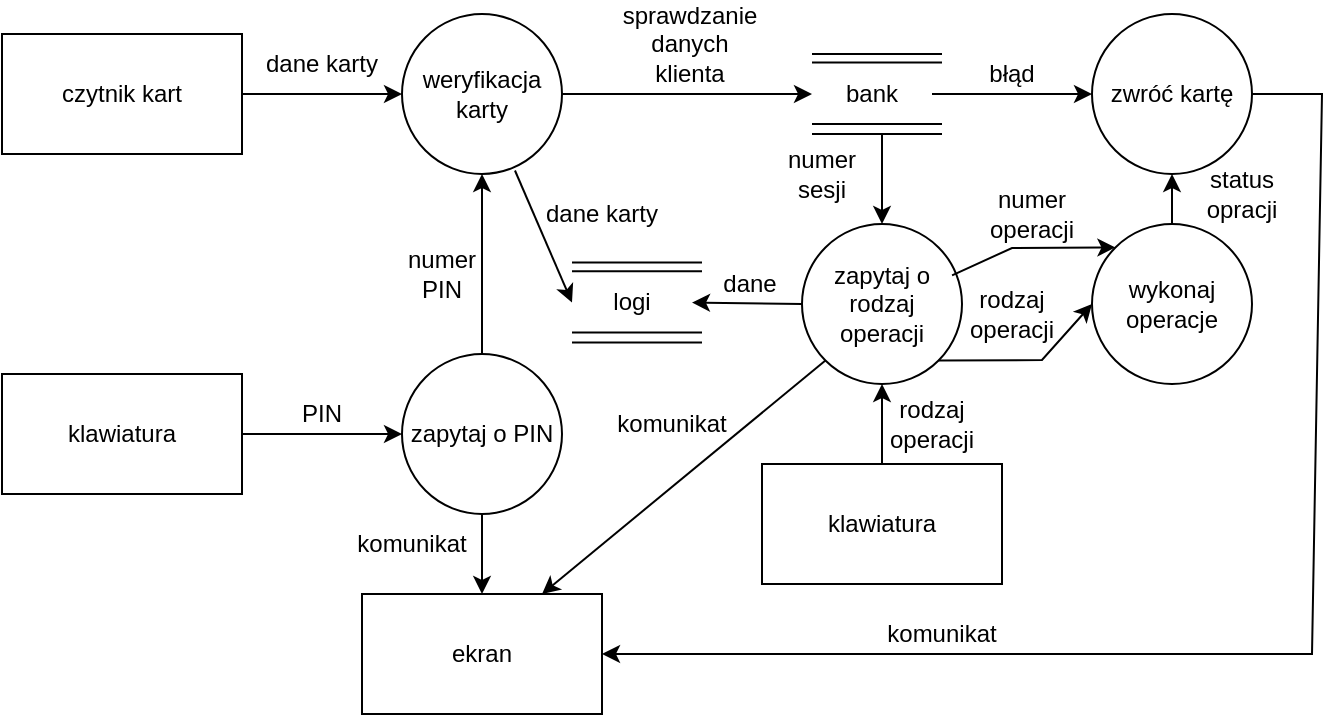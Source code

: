 <mxfile version="24.7.17">
  <diagram name="Strona-1" id="08yl5DYZXxRefjPKrMa3">
    <mxGraphModel dx="989" dy="509" grid="1" gridSize="5" guides="1" tooltips="1" connect="1" arrows="1" fold="1" page="1" pageScale="1" pageWidth="827" pageHeight="1169" math="0" shadow="0">
      <root>
        <mxCell id="0" />
        <mxCell id="1" parent="0" />
        <mxCell id="HhEpwgiFY-S1FEsXRywT-3" style="edgeStyle=orthogonalEdgeStyle;rounded=0;orthogonalLoop=1;jettySize=auto;html=1;exitX=1;exitY=0.5;exitDx=0;exitDy=0;" edge="1" parent="1" source="HhEpwgiFY-S1FEsXRywT-1" target="HhEpwgiFY-S1FEsXRywT-2">
          <mxGeometry relative="1" as="geometry" />
        </mxCell>
        <mxCell id="HhEpwgiFY-S1FEsXRywT-1" value="czytnik kart" style="rounded=0;whiteSpace=wrap;html=1;" vertex="1" parent="1">
          <mxGeometry x="40" y="80" width="120" height="60" as="geometry" />
        </mxCell>
        <mxCell id="HhEpwgiFY-S1FEsXRywT-2" value="weryfikacja karty" style="ellipse;whiteSpace=wrap;html=1;aspect=fixed;" vertex="1" parent="1">
          <mxGeometry x="240" y="70" width="80" height="80" as="geometry" />
        </mxCell>
        <mxCell id="HhEpwgiFY-S1FEsXRywT-4" value="dane karty" style="text;html=1;align=center;verticalAlign=middle;whiteSpace=wrap;rounded=0;" vertex="1" parent="1">
          <mxGeometry x="170" y="80" width="60" height="30" as="geometry" />
        </mxCell>
        <mxCell id="HhEpwgiFY-S1FEsXRywT-5" value="bank" style="text;html=1;align=center;verticalAlign=middle;whiteSpace=wrap;rounded=0;" vertex="1" parent="1">
          <mxGeometry x="445" y="95" width="60" height="30" as="geometry" />
        </mxCell>
        <mxCell id="HhEpwgiFY-S1FEsXRywT-6" value="" style="endArrow=none;html=1;rounded=0;" edge="1" parent="1">
          <mxGeometry width="50" height="50" relative="1" as="geometry">
            <mxPoint x="445" y="94.31" as="sourcePoint" />
            <mxPoint x="510" y="94.31" as="targetPoint" />
          </mxGeometry>
        </mxCell>
        <mxCell id="HhEpwgiFY-S1FEsXRywT-7" value="" style="endArrow=none;html=1;rounded=0;" edge="1" parent="1">
          <mxGeometry width="50" height="50" relative="1" as="geometry">
            <mxPoint x="445" y="90" as="sourcePoint" />
            <mxPoint x="510" y="90" as="targetPoint" />
          </mxGeometry>
        </mxCell>
        <mxCell id="HhEpwgiFY-S1FEsXRywT-8" value="" style="endArrow=none;html=1;rounded=0;" edge="1" parent="1">
          <mxGeometry width="50" height="50" relative="1" as="geometry">
            <mxPoint x="445" y="125" as="sourcePoint" />
            <mxPoint x="510" y="125" as="targetPoint" />
          </mxGeometry>
        </mxCell>
        <mxCell id="HhEpwgiFY-S1FEsXRywT-9" value="" style="endArrow=none;html=1;rounded=0;" edge="1" parent="1">
          <mxGeometry width="50" height="50" relative="1" as="geometry">
            <mxPoint x="445" y="130" as="sourcePoint" />
            <mxPoint x="510" y="130" as="targetPoint" />
          </mxGeometry>
        </mxCell>
        <mxCell id="HhEpwgiFY-S1FEsXRywT-10" value="" style="endArrow=classic;html=1;rounded=0;exitX=1;exitY=0.5;exitDx=0;exitDy=0;entryX=0;entryY=0.5;entryDx=0;entryDy=0;" edge="1" parent="1" source="HhEpwgiFY-S1FEsXRywT-2" target="HhEpwgiFY-S1FEsXRywT-5">
          <mxGeometry width="50" height="50" relative="1" as="geometry">
            <mxPoint x="480" y="250" as="sourcePoint" />
            <mxPoint x="530" y="200" as="targetPoint" />
          </mxGeometry>
        </mxCell>
        <mxCell id="HhEpwgiFY-S1FEsXRywT-11" value="sprawdzanie danych klienta" style="text;html=1;align=center;verticalAlign=middle;whiteSpace=wrap;rounded=0;" vertex="1" parent="1">
          <mxGeometry x="354" y="70" width="60" height="30" as="geometry" />
        </mxCell>
        <mxCell id="HhEpwgiFY-S1FEsXRywT-12" value="" style="endArrow=classic;html=1;rounded=0;exitX=1;exitY=0.5;exitDx=0;exitDy=0;" edge="1" parent="1" source="HhEpwgiFY-S1FEsXRywT-5">
          <mxGeometry width="50" height="50" relative="1" as="geometry">
            <mxPoint x="520" y="110" as="sourcePoint" />
            <mxPoint x="585" y="110" as="targetPoint" />
          </mxGeometry>
        </mxCell>
        <mxCell id="HhEpwgiFY-S1FEsXRywT-13" value="zwróć kartę" style="ellipse;whiteSpace=wrap;html=1;aspect=fixed;" vertex="1" parent="1">
          <mxGeometry x="585" y="70" width="80" height="80" as="geometry" />
        </mxCell>
        <mxCell id="HhEpwgiFY-S1FEsXRywT-14" value="zapytaj o rodzaj operacji" style="ellipse;whiteSpace=wrap;html=1;aspect=fixed;" vertex="1" parent="1">
          <mxGeometry x="440" y="175" width="80" height="80" as="geometry" />
        </mxCell>
        <mxCell id="HhEpwgiFY-S1FEsXRywT-15" value="" style="endArrow=classic;html=1;rounded=0;entryX=0.5;entryY=0;entryDx=0;entryDy=0;" edge="1" parent="1" target="HhEpwgiFY-S1FEsXRywT-14">
          <mxGeometry width="50" height="50" relative="1" as="geometry">
            <mxPoint x="480" y="130" as="sourcePoint" />
            <mxPoint x="530" y="200" as="targetPoint" />
          </mxGeometry>
        </mxCell>
        <mxCell id="HhEpwgiFY-S1FEsXRywT-16" value="wykonaj operacje" style="ellipse;whiteSpace=wrap;html=1;aspect=fixed;" vertex="1" parent="1">
          <mxGeometry x="585" y="175" width="80" height="80" as="geometry" />
        </mxCell>
        <mxCell id="HhEpwgiFY-S1FEsXRywT-17" value="" style="endArrow=classic;html=1;rounded=0;entryX=0;entryY=0;entryDx=0;entryDy=0;exitX=0.938;exitY=0.321;exitDx=0;exitDy=0;exitPerimeter=0;" edge="1" parent="1" source="HhEpwgiFY-S1FEsXRywT-14" target="HhEpwgiFY-S1FEsXRywT-16">
          <mxGeometry width="50" height="50" relative="1" as="geometry">
            <mxPoint x="540" y="280" as="sourcePoint" />
            <mxPoint x="530" y="200" as="targetPoint" />
            <Array as="points">
              <mxPoint x="545" y="187" />
            </Array>
          </mxGeometry>
        </mxCell>
        <mxCell id="HhEpwgiFY-S1FEsXRywT-18" value="numer operacji" style="text;html=1;align=center;verticalAlign=middle;whiteSpace=wrap;rounded=0;" vertex="1" parent="1">
          <mxGeometry x="525" y="155" width="60" height="30" as="geometry" />
        </mxCell>
        <mxCell id="HhEpwgiFY-S1FEsXRywT-19" value="błąd" style="text;html=1;align=center;verticalAlign=middle;whiteSpace=wrap;rounded=0;" vertex="1" parent="1">
          <mxGeometry x="515" y="85" width="60" height="30" as="geometry" />
        </mxCell>
        <mxCell id="HhEpwgiFY-S1FEsXRywT-20" value="" style="endArrow=classic;html=1;rounded=0;exitX=1;exitY=1;exitDx=0;exitDy=0;entryX=0;entryY=0.5;entryDx=0;entryDy=0;" edge="1" parent="1" source="HhEpwgiFY-S1FEsXRywT-14" target="HhEpwgiFY-S1FEsXRywT-16">
          <mxGeometry width="50" height="50" relative="1" as="geometry">
            <mxPoint x="480" y="250" as="sourcePoint" />
            <mxPoint x="530" y="200" as="targetPoint" />
            <Array as="points">
              <mxPoint x="560" y="243" />
            </Array>
          </mxGeometry>
        </mxCell>
        <mxCell id="HhEpwgiFY-S1FEsXRywT-21" value="rodzaj operacji" style="text;html=1;align=center;verticalAlign=middle;whiteSpace=wrap;rounded=0;" vertex="1" parent="1">
          <mxGeometry x="515" y="205" width="60" height="30" as="geometry" />
        </mxCell>
        <mxCell id="HhEpwgiFY-S1FEsXRywT-22" value="" style="endArrow=classic;html=1;rounded=0;exitX=0.5;exitY=0;exitDx=0;exitDy=0;entryX=0.5;entryY=1;entryDx=0;entryDy=0;" edge="1" parent="1" source="HhEpwgiFY-S1FEsXRywT-16" target="HhEpwgiFY-S1FEsXRywT-13">
          <mxGeometry width="50" height="50" relative="1" as="geometry">
            <mxPoint x="480" y="250" as="sourcePoint" />
            <mxPoint x="530" y="200" as="targetPoint" />
          </mxGeometry>
        </mxCell>
        <mxCell id="HhEpwgiFY-S1FEsXRywT-23" value="status opracji" style="text;html=1;align=center;verticalAlign=middle;whiteSpace=wrap;rounded=0;" vertex="1" parent="1">
          <mxGeometry x="630" y="145" width="60" height="30" as="geometry" />
        </mxCell>
        <mxCell id="HhEpwgiFY-S1FEsXRywT-24" value="logi" style="text;html=1;align=center;verticalAlign=middle;whiteSpace=wrap;rounded=0;" vertex="1" parent="1">
          <mxGeometry x="325" y="199.31" width="60" height="30" as="geometry" />
        </mxCell>
        <mxCell id="HhEpwgiFY-S1FEsXRywT-25" value="" style="endArrow=none;html=1;rounded=0;" edge="1" parent="1">
          <mxGeometry width="50" height="50" relative="1" as="geometry">
            <mxPoint x="325" y="198.62" as="sourcePoint" />
            <mxPoint x="390" y="198.62" as="targetPoint" />
          </mxGeometry>
        </mxCell>
        <mxCell id="HhEpwgiFY-S1FEsXRywT-26" value="" style="endArrow=none;html=1;rounded=0;" edge="1" parent="1">
          <mxGeometry width="50" height="50" relative="1" as="geometry">
            <mxPoint x="325" y="194.31" as="sourcePoint" />
            <mxPoint x="390" y="194.31" as="targetPoint" />
          </mxGeometry>
        </mxCell>
        <mxCell id="HhEpwgiFY-S1FEsXRywT-27" value="" style="endArrow=none;html=1;rounded=0;" edge="1" parent="1">
          <mxGeometry width="50" height="50" relative="1" as="geometry">
            <mxPoint x="325" y="229.31" as="sourcePoint" />
            <mxPoint x="390" y="229.31" as="targetPoint" />
          </mxGeometry>
        </mxCell>
        <mxCell id="HhEpwgiFY-S1FEsXRywT-28" value="" style="endArrow=none;html=1;rounded=0;" edge="1" parent="1">
          <mxGeometry width="50" height="50" relative="1" as="geometry">
            <mxPoint x="325" y="234.31" as="sourcePoint" />
            <mxPoint x="390" y="234.31" as="targetPoint" />
          </mxGeometry>
        </mxCell>
        <mxCell id="HhEpwgiFY-S1FEsXRywT-29" value="" style="endArrow=classic;html=1;rounded=0;exitX=0;exitY=0.5;exitDx=0;exitDy=0;entryX=1;entryY=0.5;entryDx=0;entryDy=0;" edge="1" parent="1" source="HhEpwgiFY-S1FEsXRywT-14" target="HhEpwgiFY-S1FEsXRywT-24">
          <mxGeometry width="50" height="50" relative="1" as="geometry">
            <mxPoint x="480" y="250" as="sourcePoint" />
            <mxPoint x="530" y="200" as="targetPoint" />
          </mxGeometry>
        </mxCell>
        <mxCell id="HhEpwgiFY-S1FEsXRywT-30" value="dane" style="text;html=1;align=center;verticalAlign=middle;whiteSpace=wrap;rounded=0;" vertex="1" parent="1">
          <mxGeometry x="384" y="190" width="60" height="30" as="geometry" />
        </mxCell>
        <mxCell id="HhEpwgiFY-S1FEsXRywT-31" value="" style="endArrow=classic;html=1;rounded=0;exitX=0.706;exitY=0.978;exitDx=0;exitDy=0;exitPerimeter=0;entryX=0;entryY=0.5;entryDx=0;entryDy=0;" edge="1" parent="1" source="HhEpwgiFY-S1FEsXRywT-2" target="HhEpwgiFY-S1FEsXRywT-24">
          <mxGeometry width="50" height="50" relative="1" as="geometry">
            <mxPoint x="480" y="250" as="sourcePoint" />
            <mxPoint x="530" y="200" as="targetPoint" />
          </mxGeometry>
        </mxCell>
        <mxCell id="HhEpwgiFY-S1FEsXRywT-32" value="dane karty" style="text;html=1;align=center;verticalAlign=middle;whiteSpace=wrap;rounded=0;" vertex="1" parent="1">
          <mxGeometry x="310" y="155" width="60" height="30" as="geometry" />
        </mxCell>
        <mxCell id="HhEpwgiFY-S1FEsXRywT-33" value="klawiatura" style="rounded=0;whiteSpace=wrap;html=1;" vertex="1" parent="1">
          <mxGeometry x="40" y="250" width="120" height="60" as="geometry" />
        </mxCell>
        <mxCell id="HhEpwgiFY-S1FEsXRywT-34" value="zapytaj o PIN" style="ellipse;whiteSpace=wrap;html=1;aspect=fixed;" vertex="1" parent="1">
          <mxGeometry x="240" y="240" width="80" height="80" as="geometry" />
        </mxCell>
        <mxCell id="HhEpwgiFY-S1FEsXRywT-35" value="" style="endArrow=classic;html=1;rounded=0;exitX=1;exitY=0.5;exitDx=0;exitDy=0;entryX=0;entryY=0.5;entryDx=0;entryDy=0;" edge="1" parent="1" source="HhEpwgiFY-S1FEsXRywT-33" target="HhEpwgiFY-S1FEsXRywT-34">
          <mxGeometry width="50" height="50" relative="1" as="geometry">
            <mxPoint x="480" y="250" as="sourcePoint" />
            <mxPoint x="530" y="200" as="targetPoint" />
          </mxGeometry>
        </mxCell>
        <mxCell id="HhEpwgiFY-S1FEsXRywT-36" value="PIN" style="text;html=1;align=center;verticalAlign=middle;whiteSpace=wrap;rounded=0;" vertex="1" parent="1">
          <mxGeometry x="170" y="255" width="60" height="30" as="geometry" />
        </mxCell>
        <mxCell id="HhEpwgiFY-S1FEsXRywT-37" value="" style="endArrow=classic;html=1;rounded=0;exitX=0.5;exitY=0;exitDx=0;exitDy=0;entryX=0.5;entryY=1;entryDx=0;entryDy=0;" edge="1" parent="1" source="HhEpwgiFY-S1FEsXRywT-34" target="HhEpwgiFY-S1FEsXRywT-2">
          <mxGeometry width="50" height="50" relative="1" as="geometry">
            <mxPoint x="480" y="250" as="sourcePoint" />
            <mxPoint x="530" y="200" as="targetPoint" />
          </mxGeometry>
        </mxCell>
        <mxCell id="HhEpwgiFY-S1FEsXRywT-39" value="numer PIN" style="text;html=1;align=center;verticalAlign=middle;whiteSpace=wrap;rounded=0;" vertex="1" parent="1">
          <mxGeometry x="235" y="185" width="50" height="30" as="geometry" />
        </mxCell>
        <mxCell id="HhEpwgiFY-S1FEsXRywT-41" value="klawiatura" style="rounded=0;whiteSpace=wrap;html=1;" vertex="1" parent="1">
          <mxGeometry x="420" y="295" width="120" height="60" as="geometry" />
        </mxCell>
        <mxCell id="HhEpwgiFY-S1FEsXRywT-42" value="" style="endArrow=classic;html=1;rounded=0;exitX=0.5;exitY=0;exitDx=0;exitDy=0;entryX=0.5;entryY=1;entryDx=0;entryDy=0;" edge="1" parent="1" source="HhEpwgiFY-S1FEsXRywT-41" target="HhEpwgiFY-S1FEsXRywT-14">
          <mxGeometry width="50" height="50" relative="1" as="geometry">
            <mxPoint x="480" y="250" as="sourcePoint" />
            <mxPoint x="530" y="200" as="targetPoint" />
          </mxGeometry>
        </mxCell>
        <mxCell id="HhEpwgiFY-S1FEsXRywT-43" value="rodzaj operacji" style="text;html=1;align=center;verticalAlign=middle;whiteSpace=wrap;rounded=0;" vertex="1" parent="1">
          <mxGeometry x="475" y="260" width="60" height="30" as="geometry" />
        </mxCell>
        <mxCell id="HhEpwgiFY-S1FEsXRywT-44" value="ekran" style="rounded=0;whiteSpace=wrap;html=1;" vertex="1" parent="1">
          <mxGeometry x="220" y="360" width="120" height="60" as="geometry" />
        </mxCell>
        <mxCell id="HhEpwgiFY-S1FEsXRywT-45" value="" style="endArrow=classic;html=1;rounded=0;exitX=0.5;exitY=1;exitDx=0;exitDy=0;entryX=0.5;entryY=0;entryDx=0;entryDy=0;" edge="1" parent="1" source="HhEpwgiFY-S1FEsXRywT-34" target="HhEpwgiFY-S1FEsXRywT-44">
          <mxGeometry width="50" height="50" relative="1" as="geometry">
            <mxPoint x="480" y="250" as="sourcePoint" />
            <mxPoint x="530" y="200" as="targetPoint" />
          </mxGeometry>
        </mxCell>
        <mxCell id="HhEpwgiFY-S1FEsXRywT-46" value="komunikat" style="text;html=1;align=center;verticalAlign=middle;whiteSpace=wrap;rounded=0;" vertex="1" parent="1">
          <mxGeometry x="215" y="320" width="60" height="30" as="geometry" />
        </mxCell>
        <mxCell id="HhEpwgiFY-S1FEsXRywT-47" value="" style="endArrow=classic;html=1;rounded=0;exitX=1;exitY=0.5;exitDx=0;exitDy=0;entryX=1;entryY=0.5;entryDx=0;entryDy=0;" edge="1" parent="1" source="HhEpwgiFY-S1FEsXRywT-13" target="HhEpwgiFY-S1FEsXRywT-44">
          <mxGeometry width="50" height="50" relative="1" as="geometry">
            <mxPoint x="480" y="250" as="sourcePoint" />
            <mxPoint x="530" y="200" as="targetPoint" />
            <Array as="points">
              <mxPoint x="700" y="110" />
              <mxPoint x="695" y="390" />
            </Array>
          </mxGeometry>
        </mxCell>
        <mxCell id="HhEpwgiFY-S1FEsXRywT-49" value="komunikat" style="text;html=1;align=center;verticalAlign=middle;whiteSpace=wrap;rounded=0;" vertex="1" parent="1">
          <mxGeometry x="480" y="365" width="60" height="30" as="geometry" />
        </mxCell>
        <mxCell id="HhEpwgiFY-S1FEsXRywT-50" value="" style="endArrow=classic;html=1;rounded=0;exitX=0;exitY=1;exitDx=0;exitDy=0;entryX=0.75;entryY=0;entryDx=0;entryDy=0;" edge="1" parent="1" source="HhEpwgiFY-S1FEsXRywT-14" target="HhEpwgiFY-S1FEsXRywT-44">
          <mxGeometry width="50" height="50" relative="1" as="geometry">
            <mxPoint x="480" y="250" as="sourcePoint" />
            <mxPoint x="530" y="200" as="targetPoint" />
          </mxGeometry>
        </mxCell>
        <mxCell id="HhEpwgiFY-S1FEsXRywT-51" value="komunikat" style="text;html=1;align=center;verticalAlign=middle;whiteSpace=wrap;rounded=0;" vertex="1" parent="1">
          <mxGeometry x="345" y="260" width="60" height="30" as="geometry" />
        </mxCell>
        <mxCell id="HhEpwgiFY-S1FEsXRywT-52" value="numer sesji" style="text;html=1;align=center;verticalAlign=middle;whiteSpace=wrap;rounded=0;" vertex="1" parent="1">
          <mxGeometry x="420" y="135" width="60" height="30" as="geometry" />
        </mxCell>
      </root>
    </mxGraphModel>
  </diagram>
</mxfile>
